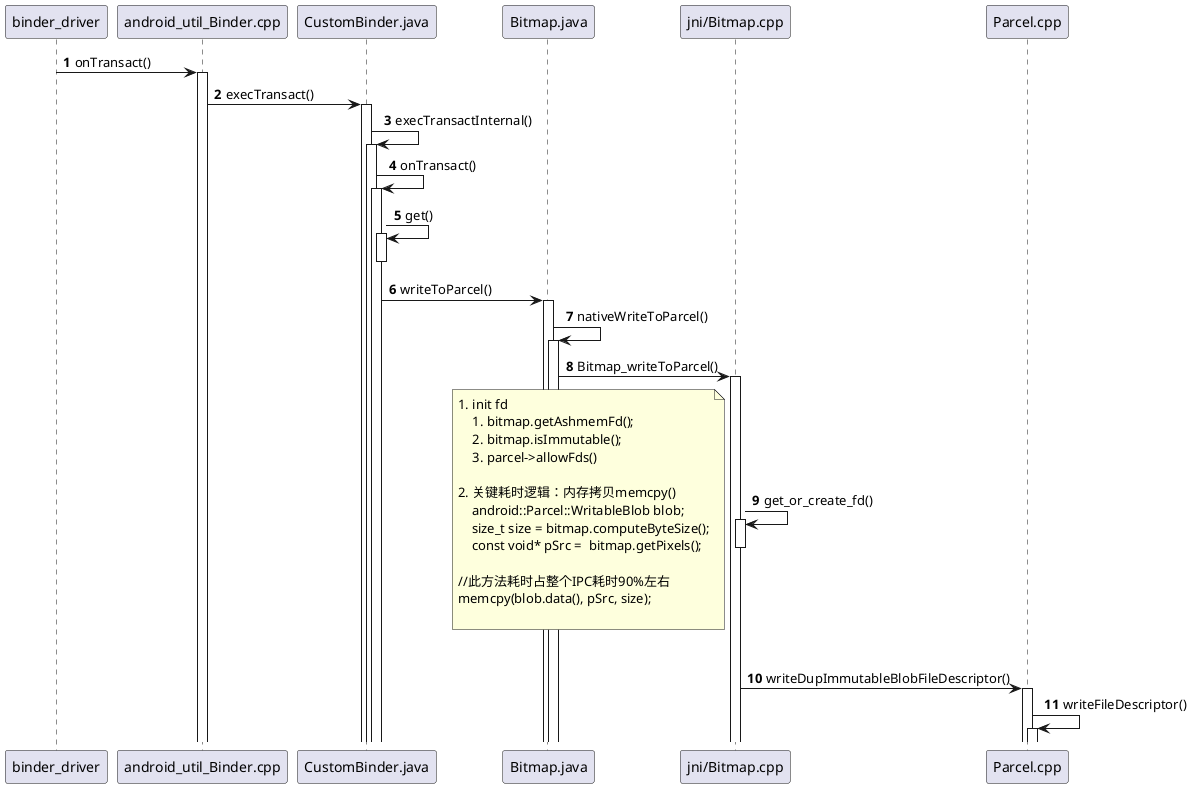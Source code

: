 @startuml
'https://plantuml.com/sequence-diagram

autonumber

binder_driver -> android_util_Binder.cpp: onTransact()
activate android_util_Binder.cpp

android_util_Binder.cpp -> CustomBinder.java: execTransact()
activate CustomBinder.java
CustomBinder.java -> CustomBinder.java: execTransactInternal()
activate CustomBinder.java
CustomBinder.java -> CustomBinder.java: onTransact()
activate CustomBinder.java
CustomBinder.java -> CustomBinder.java: get()
activate CustomBinder.java
deactivate CustomBinder.java
CustomBinder.java -> Bitmap.java: writeToParcel()
activate Bitmap.java
Bitmap.java -> Bitmap.java: nativeWriteToParcel()
activate Bitmap.java
Bitmap.java -> "jni/Bitmap.cpp": Bitmap_writeToParcel()
activate "jni/Bitmap.cpp"
"jni/Bitmap.cpp" -> "jni/Bitmap.cpp": get_or_create_fd()
activate "jni/Bitmap.cpp"
deactivate "jni/Bitmap.cpp"
note left
# init fd
## bitmap.getAshmemFd();
## bitmap.isImmutable();
## parcel->allowFds()

# 关键耗时逻辑：内存拷贝memcpy()
    android::Parcel::WritableBlob blob;
    size_t size = bitmap.computeByteSize();
    const void* pSrc =  bitmap.getPixels();

//此方法耗时占整个IPC耗时90%左右
memcpy(blob.data(), pSrc, size);

end note

"jni/Bitmap.cpp" -> "Parcel.cpp": writeDupImmutableBlobFileDescriptor()
activate "Parcel.cpp"
"Parcel.cpp" -> "Parcel.cpp": writeFileDescriptor()
activate "Parcel.cpp"

@enduml